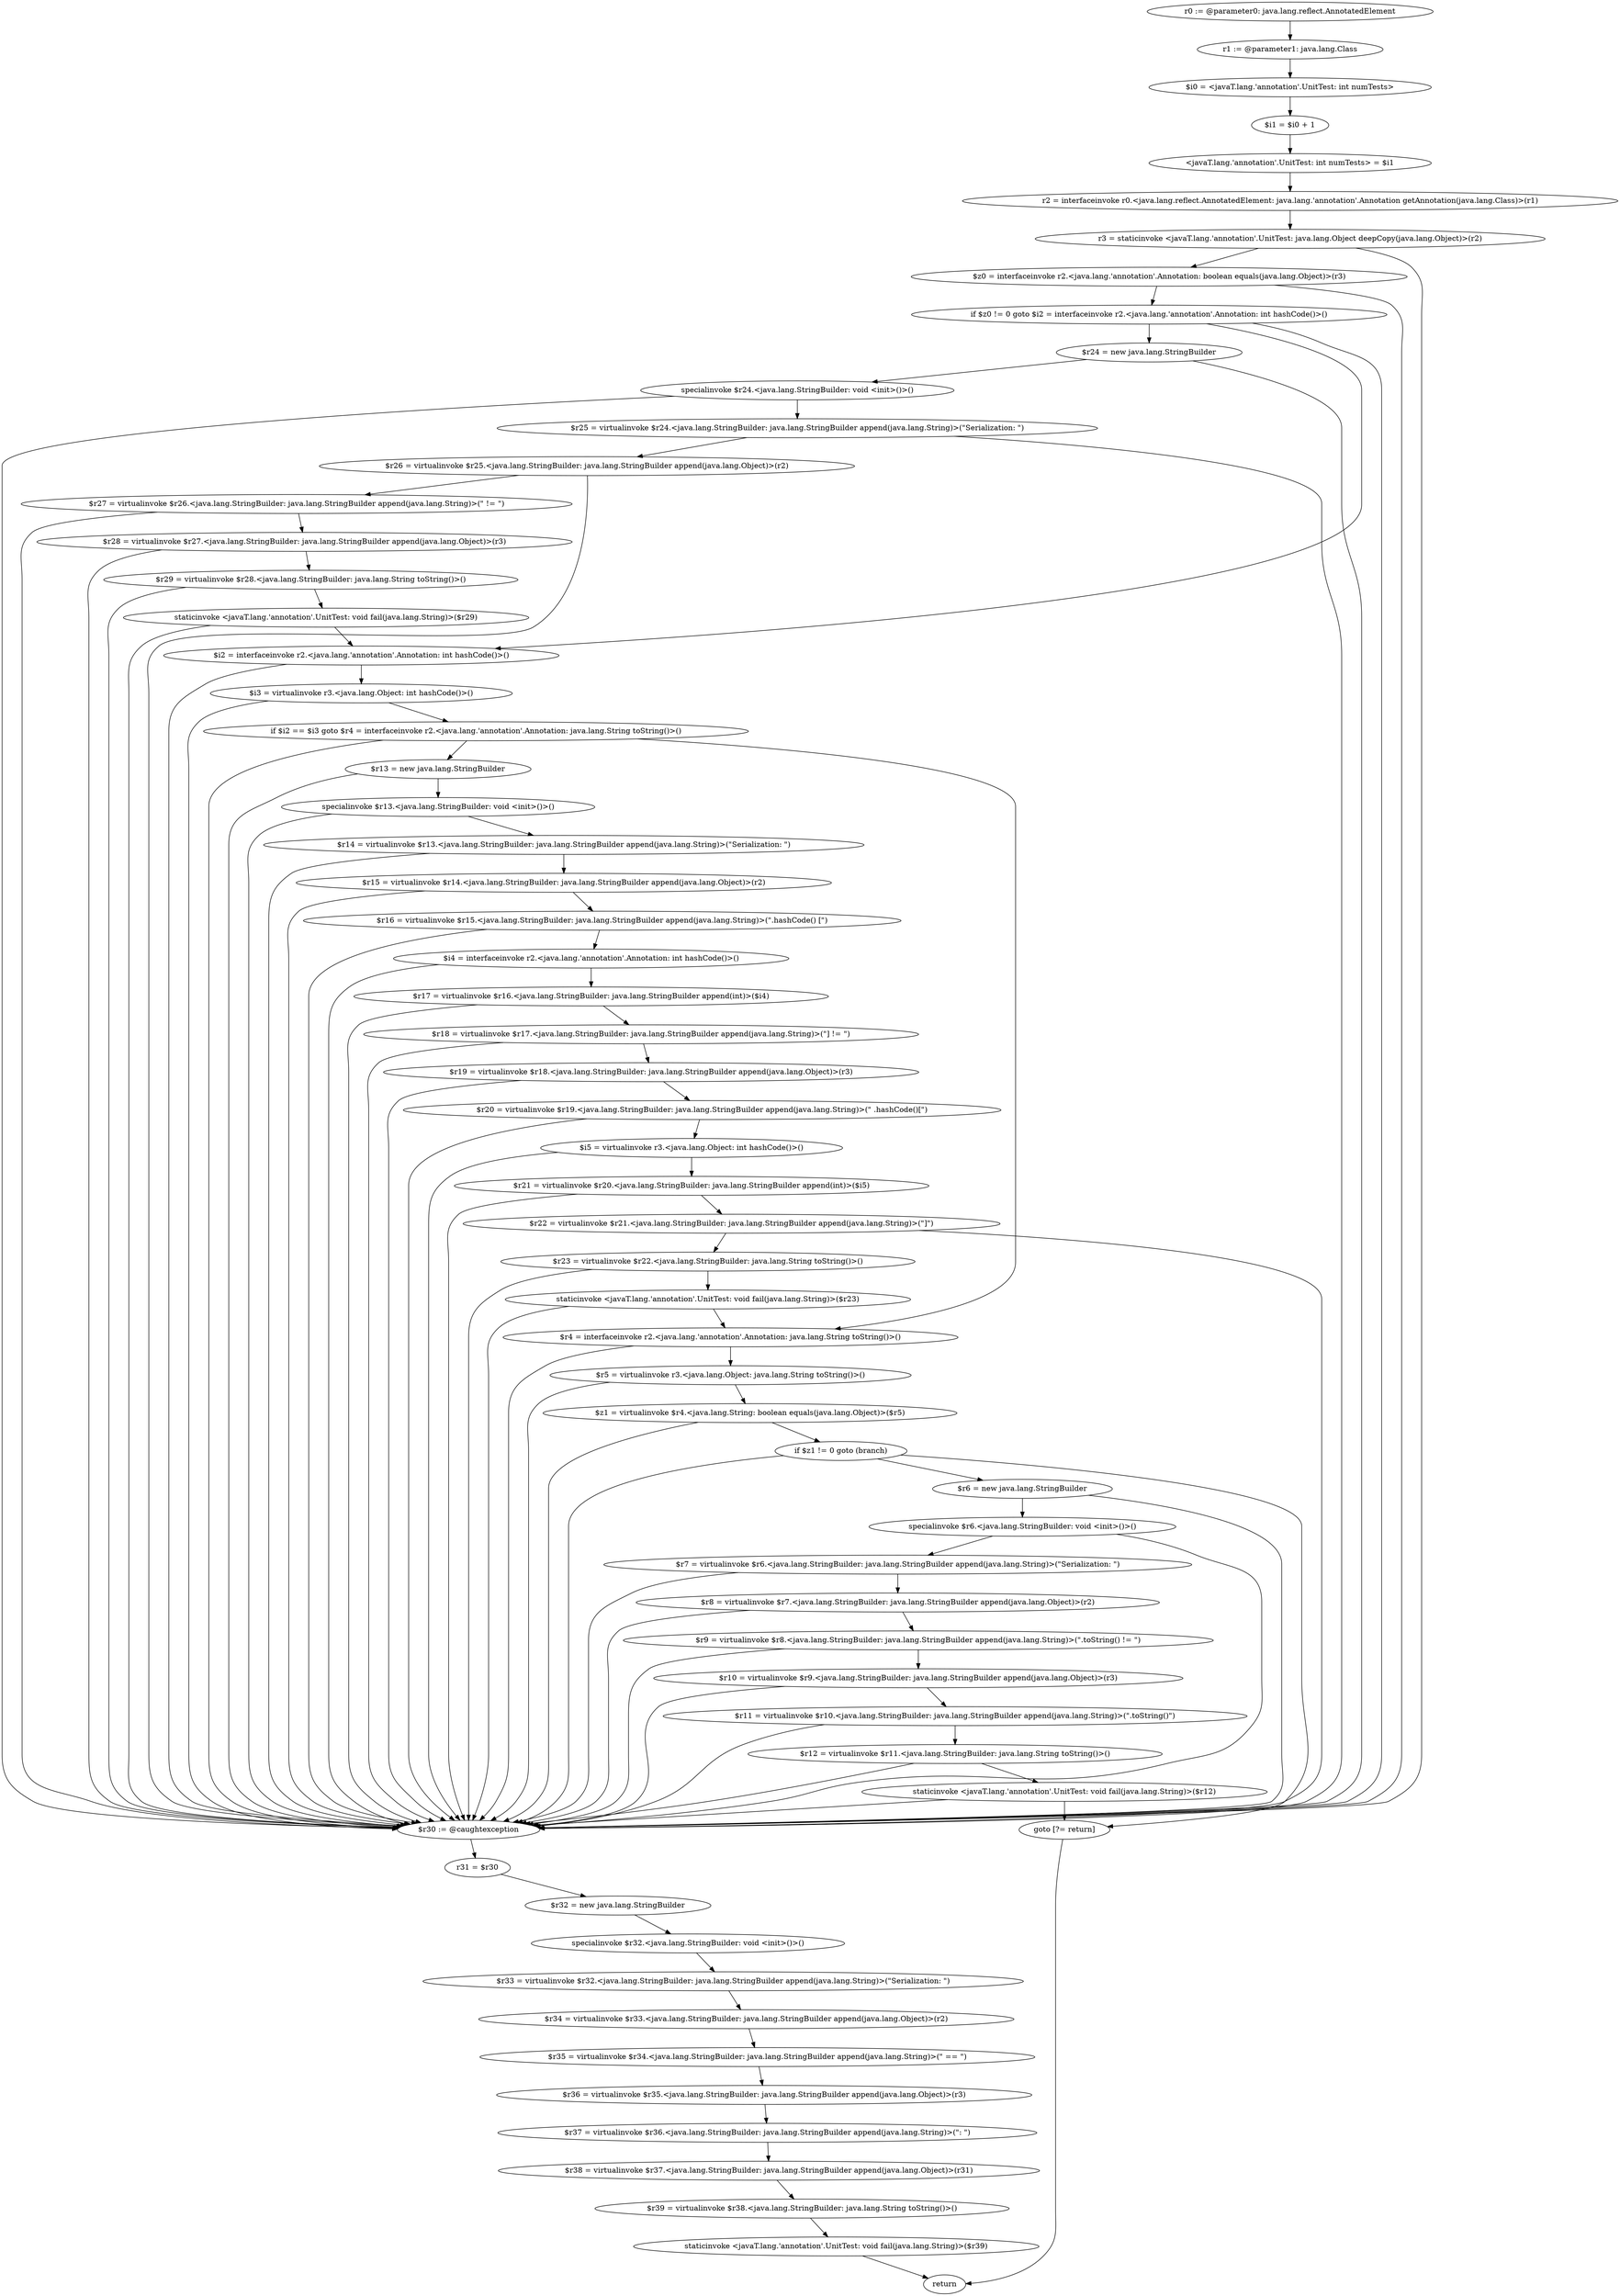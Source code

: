 digraph "unitGraph" {
    "r0 := @parameter0: java.lang.reflect.AnnotatedElement"
    "r1 := @parameter1: java.lang.Class"
    "$i0 = <javaT.lang.'annotation'.UnitTest: int numTests>"
    "$i1 = $i0 + 1"
    "<javaT.lang.'annotation'.UnitTest: int numTests> = $i1"
    "r2 = interfaceinvoke r0.<java.lang.reflect.AnnotatedElement: java.lang.'annotation'.Annotation getAnnotation(java.lang.Class)>(r1)"
    "r3 = staticinvoke <javaT.lang.'annotation'.UnitTest: java.lang.Object deepCopy(java.lang.Object)>(r2)"
    "$z0 = interfaceinvoke r2.<java.lang.'annotation'.Annotation: boolean equals(java.lang.Object)>(r3)"
    "if $z0 != 0 goto $i2 = interfaceinvoke r2.<java.lang.'annotation'.Annotation: int hashCode()>()"
    "$r24 = new java.lang.StringBuilder"
    "specialinvoke $r24.<java.lang.StringBuilder: void <init>()>()"
    "$r25 = virtualinvoke $r24.<java.lang.StringBuilder: java.lang.StringBuilder append(java.lang.String)>(\"Serialization: \")"
    "$r26 = virtualinvoke $r25.<java.lang.StringBuilder: java.lang.StringBuilder append(java.lang.Object)>(r2)"
    "$r27 = virtualinvoke $r26.<java.lang.StringBuilder: java.lang.StringBuilder append(java.lang.String)>(\" != \")"
    "$r28 = virtualinvoke $r27.<java.lang.StringBuilder: java.lang.StringBuilder append(java.lang.Object)>(r3)"
    "$r29 = virtualinvoke $r28.<java.lang.StringBuilder: java.lang.String toString()>()"
    "staticinvoke <javaT.lang.'annotation'.UnitTest: void fail(java.lang.String)>($r29)"
    "$i2 = interfaceinvoke r2.<java.lang.'annotation'.Annotation: int hashCode()>()"
    "$i3 = virtualinvoke r3.<java.lang.Object: int hashCode()>()"
    "if $i2 == $i3 goto $r4 = interfaceinvoke r2.<java.lang.'annotation'.Annotation: java.lang.String toString()>()"
    "$r13 = new java.lang.StringBuilder"
    "specialinvoke $r13.<java.lang.StringBuilder: void <init>()>()"
    "$r14 = virtualinvoke $r13.<java.lang.StringBuilder: java.lang.StringBuilder append(java.lang.String)>(\"Serialization: \")"
    "$r15 = virtualinvoke $r14.<java.lang.StringBuilder: java.lang.StringBuilder append(java.lang.Object)>(r2)"
    "$r16 = virtualinvoke $r15.<java.lang.StringBuilder: java.lang.StringBuilder append(java.lang.String)>(\".hashCode() [\")"
    "$i4 = interfaceinvoke r2.<java.lang.'annotation'.Annotation: int hashCode()>()"
    "$r17 = virtualinvoke $r16.<java.lang.StringBuilder: java.lang.StringBuilder append(int)>($i4)"
    "$r18 = virtualinvoke $r17.<java.lang.StringBuilder: java.lang.StringBuilder append(java.lang.String)>(\"] != \")"
    "$r19 = virtualinvoke $r18.<java.lang.StringBuilder: java.lang.StringBuilder append(java.lang.Object)>(r3)"
    "$r20 = virtualinvoke $r19.<java.lang.StringBuilder: java.lang.StringBuilder append(java.lang.String)>(\" .hashCode()[\")"
    "$i5 = virtualinvoke r3.<java.lang.Object: int hashCode()>()"
    "$r21 = virtualinvoke $r20.<java.lang.StringBuilder: java.lang.StringBuilder append(int)>($i5)"
    "$r22 = virtualinvoke $r21.<java.lang.StringBuilder: java.lang.StringBuilder append(java.lang.String)>(\"]\")"
    "$r23 = virtualinvoke $r22.<java.lang.StringBuilder: java.lang.String toString()>()"
    "staticinvoke <javaT.lang.'annotation'.UnitTest: void fail(java.lang.String)>($r23)"
    "$r4 = interfaceinvoke r2.<java.lang.'annotation'.Annotation: java.lang.String toString()>()"
    "$r5 = virtualinvoke r3.<java.lang.Object: java.lang.String toString()>()"
    "$z1 = virtualinvoke $r4.<java.lang.String: boolean equals(java.lang.Object)>($r5)"
    "if $z1 != 0 goto (branch)"
    "$r6 = new java.lang.StringBuilder"
    "specialinvoke $r6.<java.lang.StringBuilder: void <init>()>()"
    "$r7 = virtualinvoke $r6.<java.lang.StringBuilder: java.lang.StringBuilder append(java.lang.String)>(\"Serialization: \")"
    "$r8 = virtualinvoke $r7.<java.lang.StringBuilder: java.lang.StringBuilder append(java.lang.Object)>(r2)"
    "$r9 = virtualinvoke $r8.<java.lang.StringBuilder: java.lang.StringBuilder append(java.lang.String)>(\".toString() != \")"
    "$r10 = virtualinvoke $r9.<java.lang.StringBuilder: java.lang.StringBuilder append(java.lang.Object)>(r3)"
    "$r11 = virtualinvoke $r10.<java.lang.StringBuilder: java.lang.StringBuilder append(java.lang.String)>(\".toString()\")"
    "$r12 = virtualinvoke $r11.<java.lang.StringBuilder: java.lang.String toString()>()"
    "staticinvoke <javaT.lang.'annotation'.UnitTest: void fail(java.lang.String)>($r12)"
    "goto [?= return]"
    "$r30 := @caughtexception"
    "r31 = $r30"
    "$r32 = new java.lang.StringBuilder"
    "specialinvoke $r32.<java.lang.StringBuilder: void <init>()>()"
    "$r33 = virtualinvoke $r32.<java.lang.StringBuilder: java.lang.StringBuilder append(java.lang.String)>(\"Serialization: \")"
    "$r34 = virtualinvoke $r33.<java.lang.StringBuilder: java.lang.StringBuilder append(java.lang.Object)>(r2)"
    "$r35 = virtualinvoke $r34.<java.lang.StringBuilder: java.lang.StringBuilder append(java.lang.String)>(\" == \")"
    "$r36 = virtualinvoke $r35.<java.lang.StringBuilder: java.lang.StringBuilder append(java.lang.Object)>(r3)"
    "$r37 = virtualinvoke $r36.<java.lang.StringBuilder: java.lang.StringBuilder append(java.lang.String)>(\": \")"
    "$r38 = virtualinvoke $r37.<java.lang.StringBuilder: java.lang.StringBuilder append(java.lang.Object)>(r31)"
    "$r39 = virtualinvoke $r38.<java.lang.StringBuilder: java.lang.String toString()>()"
    "staticinvoke <javaT.lang.'annotation'.UnitTest: void fail(java.lang.String)>($r39)"
    "return"
    "r0 := @parameter0: java.lang.reflect.AnnotatedElement"->"r1 := @parameter1: java.lang.Class";
    "r1 := @parameter1: java.lang.Class"->"$i0 = <javaT.lang.'annotation'.UnitTest: int numTests>";
    "$i0 = <javaT.lang.'annotation'.UnitTest: int numTests>"->"$i1 = $i0 + 1";
    "$i1 = $i0 + 1"->"<javaT.lang.'annotation'.UnitTest: int numTests> = $i1";
    "<javaT.lang.'annotation'.UnitTest: int numTests> = $i1"->"r2 = interfaceinvoke r0.<java.lang.reflect.AnnotatedElement: java.lang.'annotation'.Annotation getAnnotation(java.lang.Class)>(r1)";
    "r2 = interfaceinvoke r0.<java.lang.reflect.AnnotatedElement: java.lang.'annotation'.Annotation getAnnotation(java.lang.Class)>(r1)"->"r3 = staticinvoke <javaT.lang.'annotation'.UnitTest: java.lang.Object deepCopy(java.lang.Object)>(r2)";
    "r3 = staticinvoke <javaT.lang.'annotation'.UnitTest: java.lang.Object deepCopy(java.lang.Object)>(r2)"->"$z0 = interfaceinvoke r2.<java.lang.'annotation'.Annotation: boolean equals(java.lang.Object)>(r3)";
    "r3 = staticinvoke <javaT.lang.'annotation'.UnitTest: java.lang.Object deepCopy(java.lang.Object)>(r2)"->"$r30 := @caughtexception";
    "$z0 = interfaceinvoke r2.<java.lang.'annotation'.Annotation: boolean equals(java.lang.Object)>(r3)"->"if $z0 != 0 goto $i2 = interfaceinvoke r2.<java.lang.'annotation'.Annotation: int hashCode()>()";
    "$z0 = interfaceinvoke r2.<java.lang.'annotation'.Annotation: boolean equals(java.lang.Object)>(r3)"->"$r30 := @caughtexception";
    "if $z0 != 0 goto $i2 = interfaceinvoke r2.<java.lang.'annotation'.Annotation: int hashCode()>()"->"$r24 = new java.lang.StringBuilder";
    "if $z0 != 0 goto $i2 = interfaceinvoke r2.<java.lang.'annotation'.Annotation: int hashCode()>()"->"$i2 = interfaceinvoke r2.<java.lang.'annotation'.Annotation: int hashCode()>()";
    "if $z0 != 0 goto $i2 = interfaceinvoke r2.<java.lang.'annotation'.Annotation: int hashCode()>()"->"$r30 := @caughtexception";
    "$r24 = new java.lang.StringBuilder"->"specialinvoke $r24.<java.lang.StringBuilder: void <init>()>()";
    "$r24 = new java.lang.StringBuilder"->"$r30 := @caughtexception";
    "specialinvoke $r24.<java.lang.StringBuilder: void <init>()>()"->"$r25 = virtualinvoke $r24.<java.lang.StringBuilder: java.lang.StringBuilder append(java.lang.String)>(\"Serialization: \")";
    "specialinvoke $r24.<java.lang.StringBuilder: void <init>()>()"->"$r30 := @caughtexception";
    "$r25 = virtualinvoke $r24.<java.lang.StringBuilder: java.lang.StringBuilder append(java.lang.String)>(\"Serialization: \")"->"$r26 = virtualinvoke $r25.<java.lang.StringBuilder: java.lang.StringBuilder append(java.lang.Object)>(r2)";
    "$r25 = virtualinvoke $r24.<java.lang.StringBuilder: java.lang.StringBuilder append(java.lang.String)>(\"Serialization: \")"->"$r30 := @caughtexception";
    "$r26 = virtualinvoke $r25.<java.lang.StringBuilder: java.lang.StringBuilder append(java.lang.Object)>(r2)"->"$r27 = virtualinvoke $r26.<java.lang.StringBuilder: java.lang.StringBuilder append(java.lang.String)>(\" != \")";
    "$r26 = virtualinvoke $r25.<java.lang.StringBuilder: java.lang.StringBuilder append(java.lang.Object)>(r2)"->"$r30 := @caughtexception";
    "$r27 = virtualinvoke $r26.<java.lang.StringBuilder: java.lang.StringBuilder append(java.lang.String)>(\" != \")"->"$r28 = virtualinvoke $r27.<java.lang.StringBuilder: java.lang.StringBuilder append(java.lang.Object)>(r3)";
    "$r27 = virtualinvoke $r26.<java.lang.StringBuilder: java.lang.StringBuilder append(java.lang.String)>(\" != \")"->"$r30 := @caughtexception";
    "$r28 = virtualinvoke $r27.<java.lang.StringBuilder: java.lang.StringBuilder append(java.lang.Object)>(r3)"->"$r29 = virtualinvoke $r28.<java.lang.StringBuilder: java.lang.String toString()>()";
    "$r28 = virtualinvoke $r27.<java.lang.StringBuilder: java.lang.StringBuilder append(java.lang.Object)>(r3)"->"$r30 := @caughtexception";
    "$r29 = virtualinvoke $r28.<java.lang.StringBuilder: java.lang.String toString()>()"->"staticinvoke <javaT.lang.'annotation'.UnitTest: void fail(java.lang.String)>($r29)";
    "$r29 = virtualinvoke $r28.<java.lang.StringBuilder: java.lang.String toString()>()"->"$r30 := @caughtexception";
    "staticinvoke <javaT.lang.'annotation'.UnitTest: void fail(java.lang.String)>($r29)"->"$i2 = interfaceinvoke r2.<java.lang.'annotation'.Annotation: int hashCode()>()";
    "staticinvoke <javaT.lang.'annotation'.UnitTest: void fail(java.lang.String)>($r29)"->"$r30 := @caughtexception";
    "$i2 = interfaceinvoke r2.<java.lang.'annotation'.Annotation: int hashCode()>()"->"$i3 = virtualinvoke r3.<java.lang.Object: int hashCode()>()";
    "$i2 = interfaceinvoke r2.<java.lang.'annotation'.Annotation: int hashCode()>()"->"$r30 := @caughtexception";
    "$i3 = virtualinvoke r3.<java.lang.Object: int hashCode()>()"->"if $i2 == $i3 goto $r4 = interfaceinvoke r2.<java.lang.'annotation'.Annotation: java.lang.String toString()>()";
    "$i3 = virtualinvoke r3.<java.lang.Object: int hashCode()>()"->"$r30 := @caughtexception";
    "if $i2 == $i3 goto $r4 = interfaceinvoke r2.<java.lang.'annotation'.Annotation: java.lang.String toString()>()"->"$r13 = new java.lang.StringBuilder";
    "if $i2 == $i3 goto $r4 = interfaceinvoke r2.<java.lang.'annotation'.Annotation: java.lang.String toString()>()"->"$r4 = interfaceinvoke r2.<java.lang.'annotation'.Annotation: java.lang.String toString()>()";
    "if $i2 == $i3 goto $r4 = interfaceinvoke r2.<java.lang.'annotation'.Annotation: java.lang.String toString()>()"->"$r30 := @caughtexception";
    "$r13 = new java.lang.StringBuilder"->"specialinvoke $r13.<java.lang.StringBuilder: void <init>()>()";
    "$r13 = new java.lang.StringBuilder"->"$r30 := @caughtexception";
    "specialinvoke $r13.<java.lang.StringBuilder: void <init>()>()"->"$r14 = virtualinvoke $r13.<java.lang.StringBuilder: java.lang.StringBuilder append(java.lang.String)>(\"Serialization: \")";
    "specialinvoke $r13.<java.lang.StringBuilder: void <init>()>()"->"$r30 := @caughtexception";
    "$r14 = virtualinvoke $r13.<java.lang.StringBuilder: java.lang.StringBuilder append(java.lang.String)>(\"Serialization: \")"->"$r15 = virtualinvoke $r14.<java.lang.StringBuilder: java.lang.StringBuilder append(java.lang.Object)>(r2)";
    "$r14 = virtualinvoke $r13.<java.lang.StringBuilder: java.lang.StringBuilder append(java.lang.String)>(\"Serialization: \")"->"$r30 := @caughtexception";
    "$r15 = virtualinvoke $r14.<java.lang.StringBuilder: java.lang.StringBuilder append(java.lang.Object)>(r2)"->"$r16 = virtualinvoke $r15.<java.lang.StringBuilder: java.lang.StringBuilder append(java.lang.String)>(\".hashCode() [\")";
    "$r15 = virtualinvoke $r14.<java.lang.StringBuilder: java.lang.StringBuilder append(java.lang.Object)>(r2)"->"$r30 := @caughtexception";
    "$r16 = virtualinvoke $r15.<java.lang.StringBuilder: java.lang.StringBuilder append(java.lang.String)>(\".hashCode() [\")"->"$i4 = interfaceinvoke r2.<java.lang.'annotation'.Annotation: int hashCode()>()";
    "$r16 = virtualinvoke $r15.<java.lang.StringBuilder: java.lang.StringBuilder append(java.lang.String)>(\".hashCode() [\")"->"$r30 := @caughtexception";
    "$i4 = interfaceinvoke r2.<java.lang.'annotation'.Annotation: int hashCode()>()"->"$r17 = virtualinvoke $r16.<java.lang.StringBuilder: java.lang.StringBuilder append(int)>($i4)";
    "$i4 = interfaceinvoke r2.<java.lang.'annotation'.Annotation: int hashCode()>()"->"$r30 := @caughtexception";
    "$r17 = virtualinvoke $r16.<java.lang.StringBuilder: java.lang.StringBuilder append(int)>($i4)"->"$r18 = virtualinvoke $r17.<java.lang.StringBuilder: java.lang.StringBuilder append(java.lang.String)>(\"] != \")";
    "$r17 = virtualinvoke $r16.<java.lang.StringBuilder: java.lang.StringBuilder append(int)>($i4)"->"$r30 := @caughtexception";
    "$r18 = virtualinvoke $r17.<java.lang.StringBuilder: java.lang.StringBuilder append(java.lang.String)>(\"] != \")"->"$r19 = virtualinvoke $r18.<java.lang.StringBuilder: java.lang.StringBuilder append(java.lang.Object)>(r3)";
    "$r18 = virtualinvoke $r17.<java.lang.StringBuilder: java.lang.StringBuilder append(java.lang.String)>(\"] != \")"->"$r30 := @caughtexception";
    "$r19 = virtualinvoke $r18.<java.lang.StringBuilder: java.lang.StringBuilder append(java.lang.Object)>(r3)"->"$r20 = virtualinvoke $r19.<java.lang.StringBuilder: java.lang.StringBuilder append(java.lang.String)>(\" .hashCode()[\")";
    "$r19 = virtualinvoke $r18.<java.lang.StringBuilder: java.lang.StringBuilder append(java.lang.Object)>(r3)"->"$r30 := @caughtexception";
    "$r20 = virtualinvoke $r19.<java.lang.StringBuilder: java.lang.StringBuilder append(java.lang.String)>(\" .hashCode()[\")"->"$i5 = virtualinvoke r3.<java.lang.Object: int hashCode()>()";
    "$r20 = virtualinvoke $r19.<java.lang.StringBuilder: java.lang.StringBuilder append(java.lang.String)>(\" .hashCode()[\")"->"$r30 := @caughtexception";
    "$i5 = virtualinvoke r3.<java.lang.Object: int hashCode()>()"->"$r21 = virtualinvoke $r20.<java.lang.StringBuilder: java.lang.StringBuilder append(int)>($i5)";
    "$i5 = virtualinvoke r3.<java.lang.Object: int hashCode()>()"->"$r30 := @caughtexception";
    "$r21 = virtualinvoke $r20.<java.lang.StringBuilder: java.lang.StringBuilder append(int)>($i5)"->"$r22 = virtualinvoke $r21.<java.lang.StringBuilder: java.lang.StringBuilder append(java.lang.String)>(\"]\")";
    "$r21 = virtualinvoke $r20.<java.lang.StringBuilder: java.lang.StringBuilder append(int)>($i5)"->"$r30 := @caughtexception";
    "$r22 = virtualinvoke $r21.<java.lang.StringBuilder: java.lang.StringBuilder append(java.lang.String)>(\"]\")"->"$r23 = virtualinvoke $r22.<java.lang.StringBuilder: java.lang.String toString()>()";
    "$r22 = virtualinvoke $r21.<java.lang.StringBuilder: java.lang.StringBuilder append(java.lang.String)>(\"]\")"->"$r30 := @caughtexception";
    "$r23 = virtualinvoke $r22.<java.lang.StringBuilder: java.lang.String toString()>()"->"staticinvoke <javaT.lang.'annotation'.UnitTest: void fail(java.lang.String)>($r23)";
    "$r23 = virtualinvoke $r22.<java.lang.StringBuilder: java.lang.String toString()>()"->"$r30 := @caughtexception";
    "staticinvoke <javaT.lang.'annotation'.UnitTest: void fail(java.lang.String)>($r23)"->"$r4 = interfaceinvoke r2.<java.lang.'annotation'.Annotation: java.lang.String toString()>()";
    "staticinvoke <javaT.lang.'annotation'.UnitTest: void fail(java.lang.String)>($r23)"->"$r30 := @caughtexception";
    "$r4 = interfaceinvoke r2.<java.lang.'annotation'.Annotation: java.lang.String toString()>()"->"$r5 = virtualinvoke r3.<java.lang.Object: java.lang.String toString()>()";
    "$r4 = interfaceinvoke r2.<java.lang.'annotation'.Annotation: java.lang.String toString()>()"->"$r30 := @caughtexception";
    "$r5 = virtualinvoke r3.<java.lang.Object: java.lang.String toString()>()"->"$z1 = virtualinvoke $r4.<java.lang.String: boolean equals(java.lang.Object)>($r5)";
    "$r5 = virtualinvoke r3.<java.lang.Object: java.lang.String toString()>()"->"$r30 := @caughtexception";
    "$z1 = virtualinvoke $r4.<java.lang.String: boolean equals(java.lang.Object)>($r5)"->"if $z1 != 0 goto (branch)";
    "$z1 = virtualinvoke $r4.<java.lang.String: boolean equals(java.lang.Object)>($r5)"->"$r30 := @caughtexception";
    "if $z1 != 0 goto (branch)"->"$r6 = new java.lang.StringBuilder";
    "if $z1 != 0 goto (branch)"->"goto [?= return]";
    "if $z1 != 0 goto (branch)"->"$r30 := @caughtexception";
    "$r6 = new java.lang.StringBuilder"->"specialinvoke $r6.<java.lang.StringBuilder: void <init>()>()";
    "$r6 = new java.lang.StringBuilder"->"$r30 := @caughtexception";
    "specialinvoke $r6.<java.lang.StringBuilder: void <init>()>()"->"$r7 = virtualinvoke $r6.<java.lang.StringBuilder: java.lang.StringBuilder append(java.lang.String)>(\"Serialization: \")";
    "specialinvoke $r6.<java.lang.StringBuilder: void <init>()>()"->"$r30 := @caughtexception";
    "$r7 = virtualinvoke $r6.<java.lang.StringBuilder: java.lang.StringBuilder append(java.lang.String)>(\"Serialization: \")"->"$r8 = virtualinvoke $r7.<java.lang.StringBuilder: java.lang.StringBuilder append(java.lang.Object)>(r2)";
    "$r7 = virtualinvoke $r6.<java.lang.StringBuilder: java.lang.StringBuilder append(java.lang.String)>(\"Serialization: \")"->"$r30 := @caughtexception";
    "$r8 = virtualinvoke $r7.<java.lang.StringBuilder: java.lang.StringBuilder append(java.lang.Object)>(r2)"->"$r9 = virtualinvoke $r8.<java.lang.StringBuilder: java.lang.StringBuilder append(java.lang.String)>(\".toString() != \")";
    "$r8 = virtualinvoke $r7.<java.lang.StringBuilder: java.lang.StringBuilder append(java.lang.Object)>(r2)"->"$r30 := @caughtexception";
    "$r9 = virtualinvoke $r8.<java.lang.StringBuilder: java.lang.StringBuilder append(java.lang.String)>(\".toString() != \")"->"$r10 = virtualinvoke $r9.<java.lang.StringBuilder: java.lang.StringBuilder append(java.lang.Object)>(r3)";
    "$r9 = virtualinvoke $r8.<java.lang.StringBuilder: java.lang.StringBuilder append(java.lang.String)>(\".toString() != \")"->"$r30 := @caughtexception";
    "$r10 = virtualinvoke $r9.<java.lang.StringBuilder: java.lang.StringBuilder append(java.lang.Object)>(r3)"->"$r11 = virtualinvoke $r10.<java.lang.StringBuilder: java.lang.StringBuilder append(java.lang.String)>(\".toString()\")";
    "$r10 = virtualinvoke $r9.<java.lang.StringBuilder: java.lang.StringBuilder append(java.lang.Object)>(r3)"->"$r30 := @caughtexception";
    "$r11 = virtualinvoke $r10.<java.lang.StringBuilder: java.lang.StringBuilder append(java.lang.String)>(\".toString()\")"->"$r12 = virtualinvoke $r11.<java.lang.StringBuilder: java.lang.String toString()>()";
    "$r11 = virtualinvoke $r10.<java.lang.StringBuilder: java.lang.StringBuilder append(java.lang.String)>(\".toString()\")"->"$r30 := @caughtexception";
    "$r12 = virtualinvoke $r11.<java.lang.StringBuilder: java.lang.String toString()>()"->"staticinvoke <javaT.lang.'annotation'.UnitTest: void fail(java.lang.String)>($r12)";
    "$r12 = virtualinvoke $r11.<java.lang.StringBuilder: java.lang.String toString()>()"->"$r30 := @caughtexception";
    "staticinvoke <javaT.lang.'annotation'.UnitTest: void fail(java.lang.String)>($r12)"->"goto [?= return]";
    "staticinvoke <javaT.lang.'annotation'.UnitTest: void fail(java.lang.String)>($r12)"->"$r30 := @caughtexception";
    "goto [?= return]"->"return";
    "$r30 := @caughtexception"->"r31 = $r30";
    "r31 = $r30"->"$r32 = new java.lang.StringBuilder";
    "$r32 = new java.lang.StringBuilder"->"specialinvoke $r32.<java.lang.StringBuilder: void <init>()>()";
    "specialinvoke $r32.<java.lang.StringBuilder: void <init>()>()"->"$r33 = virtualinvoke $r32.<java.lang.StringBuilder: java.lang.StringBuilder append(java.lang.String)>(\"Serialization: \")";
    "$r33 = virtualinvoke $r32.<java.lang.StringBuilder: java.lang.StringBuilder append(java.lang.String)>(\"Serialization: \")"->"$r34 = virtualinvoke $r33.<java.lang.StringBuilder: java.lang.StringBuilder append(java.lang.Object)>(r2)";
    "$r34 = virtualinvoke $r33.<java.lang.StringBuilder: java.lang.StringBuilder append(java.lang.Object)>(r2)"->"$r35 = virtualinvoke $r34.<java.lang.StringBuilder: java.lang.StringBuilder append(java.lang.String)>(\" == \")";
    "$r35 = virtualinvoke $r34.<java.lang.StringBuilder: java.lang.StringBuilder append(java.lang.String)>(\" == \")"->"$r36 = virtualinvoke $r35.<java.lang.StringBuilder: java.lang.StringBuilder append(java.lang.Object)>(r3)";
    "$r36 = virtualinvoke $r35.<java.lang.StringBuilder: java.lang.StringBuilder append(java.lang.Object)>(r3)"->"$r37 = virtualinvoke $r36.<java.lang.StringBuilder: java.lang.StringBuilder append(java.lang.String)>(\": \")";
    "$r37 = virtualinvoke $r36.<java.lang.StringBuilder: java.lang.StringBuilder append(java.lang.String)>(\": \")"->"$r38 = virtualinvoke $r37.<java.lang.StringBuilder: java.lang.StringBuilder append(java.lang.Object)>(r31)";
    "$r38 = virtualinvoke $r37.<java.lang.StringBuilder: java.lang.StringBuilder append(java.lang.Object)>(r31)"->"$r39 = virtualinvoke $r38.<java.lang.StringBuilder: java.lang.String toString()>()";
    "$r39 = virtualinvoke $r38.<java.lang.StringBuilder: java.lang.String toString()>()"->"staticinvoke <javaT.lang.'annotation'.UnitTest: void fail(java.lang.String)>($r39)";
    "staticinvoke <javaT.lang.'annotation'.UnitTest: void fail(java.lang.String)>($r39)"->"return";
}
